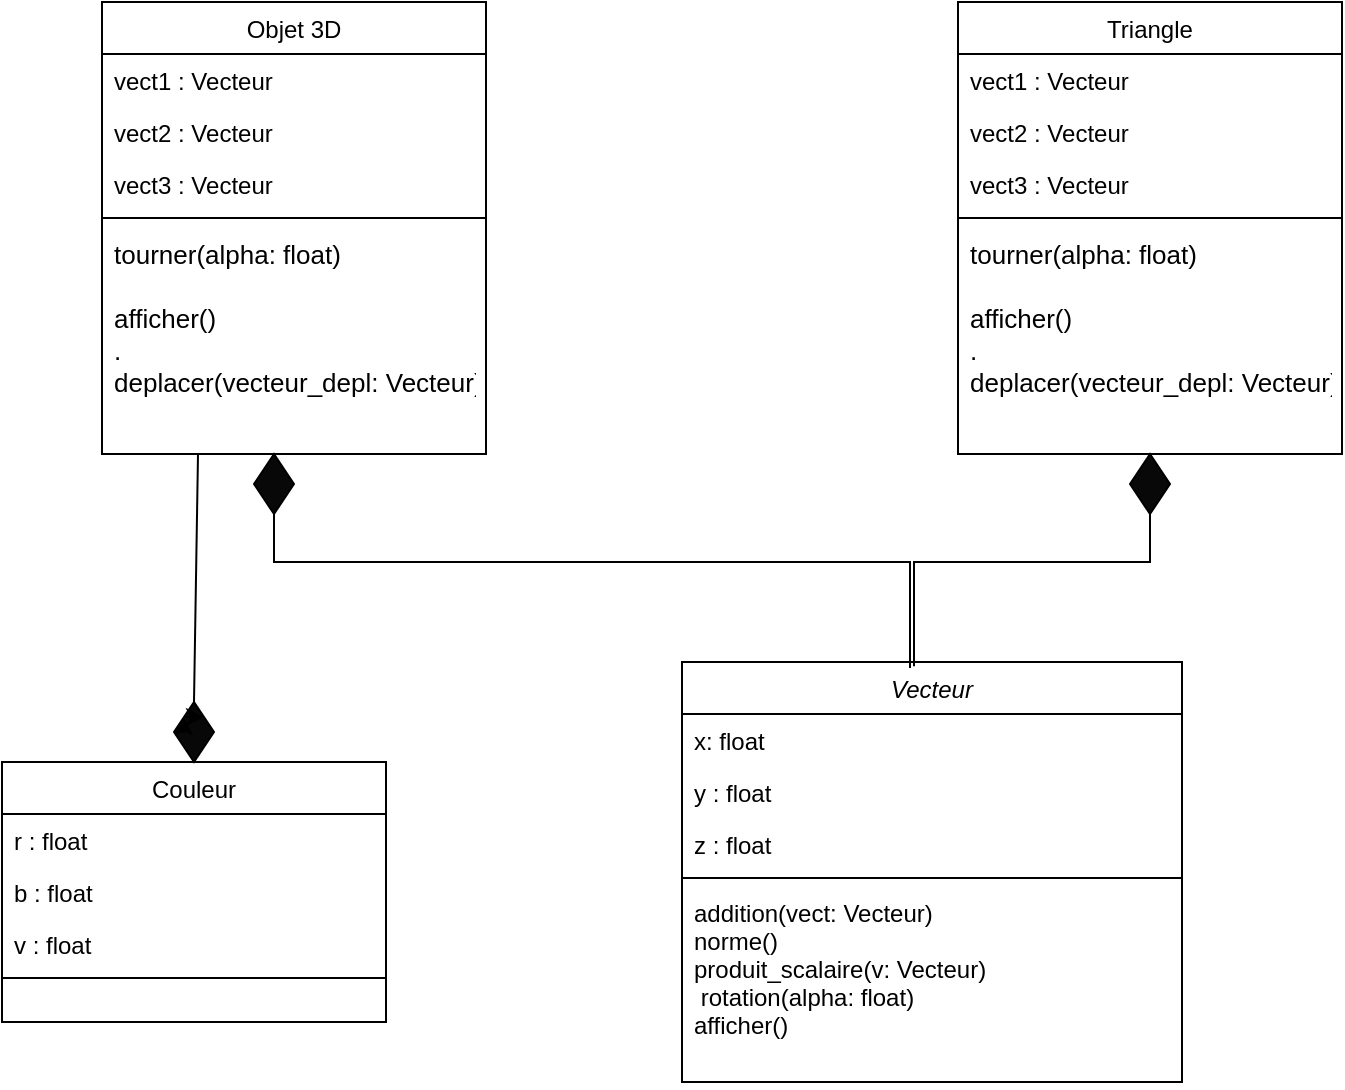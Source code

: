 <mxfile version="23.1.1" type="device">
  <diagram id="C5RBs43oDa-KdzZeNtuy" name="Page-1">
    <mxGraphModel dx="1282" dy="615" grid="1" gridSize="10" guides="1" tooltips="1" connect="1" arrows="1" fold="1" page="1" pageScale="1" pageWidth="827" pageHeight="1169" math="0" shadow="0">
      <root>
        <mxCell id="WIyWlLk6GJQsqaUBKTNV-0" />
        <mxCell id="WIyWlLk6GJQsqaUBKTNV-1" parent="WIyWlLk6GJQsqaUBKTNV-0" />
        <mxCell id="zkfFHV4jXpPFQw0GAbJ--0" value="Vecteur" style="swimlane;fontStyle=2;align=center;verticalAlign=top;childLayout=stackLayout;horizontal=1;startSize=26;horizontalStack=0;resizeParent=1;resizeLast=0;collapsible=1;marginBottom=0;rounded=0;shadow=0;strokeWidth=1;" parent="WIyWlLk6GJQsqaUBKTNV-1" vertex="1">
          <mxGeometry x="370" y="440" width="250" height="210" as="geometry">
            <mxRectangle x="230" y="140" width="160" height="26" as="alternateBounds" />
          </mxGeometry>
        </mxCell>
        <mxCell id="zkfFHV4jXpPFQw0GAbJ--1" value="x: float" style="text;align=left;verticalAlign=top;spacingLeft=4;spacingRight=4;overflow=hidden;rotatable=0;points=[[0,0.5],[1,0.5]];portConstraint=eastwest;" parent="zkfFHV4jXpPFQw0GAbJ--0" vertex="1">
          <mxGeometry y="26" width="250" height="26" as="geometry" />
        </mxCell>
        <mxCell id="zkfFHV4jXpPFQw0GAbJ--2" value="y : float" style="text;align=left;verticalAlign=top;spacingLeft=4;spacingRight=4;overflow=hidden;rotatable=0;points=[[0,0.5],[1,0.5]];portConstraint=eastwest;rounded=0;shadow=0;html=0;" parent="zkfFHV4jXpPFQw0GAbJ--0" vertex="1">
          <mxGeometry y="52" width="250" height="26" as="geometry" />
        </mxCell>
        <mxCell id="zkfFHV4jXpPFQw0GAbJ--3" value="z : float" style="text;align=left;verticalAlign=top;spacingLeft=4;spacingRight=4;overflow=hidden;rotatable=0;points=[[0,0.5],[1,0.5]];portConstraint=eastwest;rounded=0;shadow=0;html=0;" parent="zkfFHV4jXpPFQw0GAbJ--0" vertex="1">
          <mxGeometry y="78" width="250" height="26" as="geometry" />
        </mxCell>
        <mxCell id="zkfFHV4jXpPFQw0GAbJ--4" value="" style="line;html=1;strokeWidth=1;align=left;verticalAlign=middle;spacingTop=-1;spacingLeft=3;spacingRight=3;rotatable=0;labelPosition=right;points=[];portConstraint=eastwest;" parent="zkfFHV4jXpPFQw0GAbJ--0" vertex="1">
          <mxGeometry y="104" width="250" height="8" as="geometry" />
        </mxCell>
        <mxCell id="zkfFHV4jXpPFQw0GAbJ--5" value="addition(vect: Vecteur) &#xa;norme() &#xa;produit_scalaire(v: Vecteur) &#xa; rotation(alpha: float) &#xa;afficher() " style="text;align=left;verticalAlign=top;spacingLeft=4;spacingRight=4;overflow=hidden;rotatable=0;points=[[0,0.5],[1,0.5]];portConstraint=eastwest;" parent="zkfFHV4jXpPFQw0GAbJ--0" vertex="1">
          <mxGeometry y="112" width="250" height="98" as="geometry" />
        </mxCell>
        <mxCell id="zkfFHV4jXpPFQw0GAbJ--17" value="Triangle" style="swimlane;fontStyle=0;align=center;verticalAlign=top;childLayout=stackLayout;horizontal=1;startSize=26;horizontalStack=0;resizeParent=1;resizeLast=0;collapsible=1;marginBottom=0;rounded=0;shadow=0;strokeWidth=1;" parent="WIyWlLk6GJQsqaUBKTNV-1" vertex="1">
          <mxGeometry x="508" y="110" width="192" height="226" as="geometry">
            <mxRectangle x="550" y="140" width="160" height="26" as="alternateBounds" />
          </mxGeometry>
        </mxCell>
        <mxCell id="zkfFHV4jXpPFQw0GAbJ--19" value="vect1 : Vecteur" style="text;align=left;verticalAlign=top;spacingLeft=4;spacingRight=4;overflow=hidden;rotatable=0;points=[[0,0.5],[1,0.5]];portConstraint=eastwest;rounded=0;shadow=0;html=0;" parent="zkfFHV4jXpPFQw0GAbJ--17" vertex="1">
          <mxGeometry y="26" width="192" height="26" as="geometry" />
        </mxCell>
        <mxCell id="zkfFHV4jXpPFQw0GAbJ--18" value="vect2 : Vecteur" style="text;align=left;verticalAlign=top;spacingLeft=4;spacingRight=4;overflow=hidden;rotatable=0;points=[[0,0.5],[1,0.5]];portConstraint=eastwest;" parent="zkfFHV4jXpPFQw0GAbJ--17" vertex="1">
          <mxGeometry y="52" width="192" height="26" as="geometry" />
        </mxCell>
        <mxCell id="zkfFHV4jXpPFQw0GAbJ--20" value="vect3 : Vecteur" style="text;align=left;verticalAlign=top;spacingLeft=4;spacingRight=4;overflow=hidden;rotatable=0;points=[[0,0.5],[1,0.5]];portConstraint=eastwest;rounded=0;shadow=0;html=0;" parent="zkfFHV4jXpPFQw0GAbJ--17" vertex="1">
          <mxGeometry y="78" width="192" height="26" as="geometry" />
        </mxCell>
        <mxCell id="zkfFHV4jXpPFQw0GAbJ--23" value="" style="line;html=1;strokeWidth=1;align=left;verticalAlign=middle;spacingTop=-1;spacingLeft=3;spacingRight=3;rotatable=0;labelPosition=right;points=[];portConstraint=eastwest;" parent="zkfFHV4jXpPFQw0GAbJ--17" vertex="1">
          <mxGeometry y="104" width="192" height="8" as="geometry" />
        </mxCell>
        <mxCell id="zkfFHV4jXpPFQw0GAbJ--25" value="tourner(alpha: float)&#xa;&#xa;afficher()&#xa;.&#xa;deplacer(vecteur_depl: Vecteur)&#xa;" style="text;align=left;verticalAlign=top;spacingLeft=4;spacingRight=4;overflow=hidden;rotatable=0;points=[[0,0.5],[1,0.5]];portConstraint=eastwest;spacing=2;fontSize=13;" parent="zkfFHV4jXpPFQw0GAbJ--17" vertex="1">
          <mxGeometry y="112" width="192" height="98" as="geometry" />
        </mxCell>
        <mxCell id="OgBjg0mxEuAC9X10C6eh-7" value="" style="rhombus;whiteSpace=wrap;html=1;fillColor=#080808;" parent="WIyWlLk6GJQsqaUBKTNV-1" vertex="1">
          <mxGeometry x="594" y="336" width="20" height="30" as="geometry" />
        </mxCell>
        <mxCell id="OgBjg0mxEuAC9X10C6eh-8" value="" style="endArrow=none;html=1;rounded=0;entryX=0.5;entryY=1;entryDx=0;entryDy=0;exitX=0.464;exitY=0.01;exitDx=0;exitDy=0;exitPerimeter=0;" parent="WIyWlLk6GJQsqaUBKTNV-1" source="zkfFHV4jXpPFQw0GAbJ--0" target="OgBjg0mxEuAC9X10C6eh-7" edge="1">
          <mxGeometry width="50" height="50" relative="1" as="geometry">
            <mxPoint x="389" y="420" as="sourcePoint" />
            <mxPoint x="600" y="390" as="targetPoint" />
            <Array as="points">
              <mxPoint x="486" y="390" />
              <mxPoint x="604" y="390" />
            </Array>
          </mxGeometry>
        </mxCell>
        <mxCell id="OgBjg0mxEuAC9X10C6eh-11" value="Objet 3D" style="swimlane;fontStyle=0;align=center;verticalAlign=top;childLayout=stackLayout;horizontal=1;startSize=26;horizontalStack=0;resizeParent=1;resizeLast=0;collapsible=1;marginBottom=0;rounded=0;shadow=0;strokeWidth=1;" parent="WIyWlLk6GJQsqaUBKTNV-1" vertex="1">
          <mxGeometry x="80" y="110" width="192" height="226" as="geometry">
            <mxRectangle x="550" y="140" width="160" height="26" as="alternateBounds" />
          </mxGeometry>
        </mxCell>
        <mxCell id="OgBjg0mxEuAC9X10C6eh-12" value="vect1 : Vecteur" style="text;align=left;verticalAlign=top;spacingLeft=4;spacingRight=4;overflow=hidden;rotatable=0;points=[[0,0.5],[1,0.5]];portConstraint=eastwest;rounded=0;shadow=0;html=0;" parent="OgBjg0mxEuAC9X10C6eh-11" vertex="1">
          <mxGeometry y="26" width="192" height="26" as="geometry" />
        </mxCell>
        <mxCell id="OgBjg0mxEuAC9X10C6eh-13" value="vect2 : Vecteur" style="text;align=left;verticalAlign=top;spacingLeft=4;spacingRight=4;overflow=hidden;rotatable=0;points=[[0,0.5],[1,0.5]];portConstraint=eastwest;" parent="OgBjg0mxEuAC9X10C6eh-11" vertex="1">
          <mxGeometry y="52" width="192" height="26" as="geometry" />
        </mxCell>
        <mxCell id="OgBjg0mxEuAC9X10C6eh-14" value="vect3 : Vecteur" style="text;align=left;verticalAlign=top;spacingLeft=4;spacingRight=4;overflow=hidden;rotatable=0;points=[[0,0.5],[1,0.5]];portConstraint=eastwest;rounded=0;shadow=0;html=0;" parent="OgBjg0mxEuAC9X10C6eh-11" vertex="1">
          <mxGeometry y="78" width="192" height="26" as="geometry" />
        </mxCell>
        <mxCell id="OgBjg0mxEuAC9X10C6eh-15" value="" style="line;html=1;strokeWidth=1;align=left;verticalAlign=middle;spacingTop=-1;spacingLeft=3;spacingRight=3;rotatable=0;labelPosition=right;points=[];portConstraint=eastwest;" parent="OgBjg0mxEuAC9X10C6eh-11" vertex="1">
          <mxGeometry y="104" width="192" height="8" as="geometry" />
        </mxCell>
        <mxCell id="OgBjg0mxEuAC9X10C6eh-16" value="tourner(alpha: float)&#xa;&#xa;afficher()&#xa;.&#xa;deplacer(vecteur_depl: Vecteur)&#xa;" style="text;align=left;verticalAlign=top;spacingLeft=4;spacingRight=4;overflow=hidden;rotatable=0;points=[[0,0.5],[1,0.5]];portConstraint=eastwest;spacing=2;fontSize=13;" parent="OgBjg0mxEuAC9X10C6eh-11" vertex="1">
          <mxGeometry y="112" width="192" height="98" as="geometry" />
        </mxCell>
        <mxCell id="OgBjg0mxEuAC9X10C6eh-17" value="Couleur" style="swimlane;fontStyle=0;align=center;verticalAlign=top;childLayout=stackLayout;horizontal=1;startSize=26;horizontalStack=0;resizeParent=1;resizeLast=0;collapsible=1;marginBottom=0;rounded=0;shadow=0;strokeWidth=1;" parent="WIyWlLk6GJQsqaUBKTNV-1" vertex="1">
          <mxGeometry x="30" y="490" width="192" height="130" as="geometry">
            <mxRectangle x="550" y="140" width="160" height="26" as="alternateBounds" />
          </mxGeometry>
        </mxCell>
        <mxCell id="OgBjg0mxEuAC9X10C6eh-18" value="r : float" style="text;align=left;verticalAlign=top;spacingLeft=4;spacingRight=4;overflow=hidden;rotatable=0;points=[[0,0.5],[1,0.5]];portConstraint=eastwest;rounded=0;shadow=0;html=0;" parent="OgBjg0mxEuAC9X10C6eh-17" vertex="1">
          <mxGeometry y="26" width="192" height="26" as="geometry" />
        </mxCell>
        <mxCell id="OgBjg0mxEuAC9X10C6eh-19" value="b : float " style="text;align=left;verticalAlign=top;spacingLeft=4;spacingRight=4;overflow=hidden;rotatable=0;points=[[0,0.5],[1,0.5]];portConstraint=eastwest;" parent="OgBjg0mxEuAC9X10C6eh-17" vertex="1">
          <mxGeometry y="52" width="192" height="26" as="geometry" />
        </mxCell>
        <mxCell id="OgBjg0mxEuAC9X10C6eh-20" value="v : float" style="text;align=left;verticalAlign=top;spacingLeft=4;spacingRight=4;overflow=hidden;rotatable=0;points=[[0,0.5],[1,0.5]];portConstraint=eastwest;rounded=0;shadow=0;html=0;" parent="OgBjg0mxEuAC9X10C6eh-17" vertex="1">
          <mxGeometry y="78" width="192" height="26" as="geometry" />
        </mxCell>
        <mxCell id="OgBjg0mxEuAC9X10C6eh-21" value="" style="line;html=1;strokeWidth=1;align=left;verticalAlign=middle;spacingTop=-1;spacingLeft=3;spacingRight=3;rotatable=0;labelPosition=right;points=[];portConstraint=eastwest;" parent="OgBjg0mxEuAC9X10C6eh-17" vertex="1">
          <mxGeometry y="104" width="192" height="8" as="geometry" />
        </mxCell>
        <mxCell id="zqSFvt61hn1VC_28sJNT-0" value="" style="endArrow=none;html=1;rounded=0;exitX=0.456;exitY=0.014;exitDx=0;exitDy=0;exitPerimeter=0;entryX=0.5;entryY=1;entryDx=0;entryDy=0;" parent="WIyWlLk6GJQsqaUBKTNV-1" source="zkfFHV4jXpPFQw0GAbJ--0" target="zqSFvt61hn1VC_28sJNT-1" edge="1">
          <mxGeometry width="50" height="50" relative="1" as="geometry">
            <mxPoint x="496" y="452" as="sourcePoint" />
            <mxPoint x="180" y="370" as="targetPoint" />
            <Array as="points">
              <mxPoint x="484" y="390" />
              <mxPoint x="166" y="390" />
            </Array>
          </mxGeometry>
        </mxCell>
        <mxCell id="zqSFvt61hn1VC_28sJNT-1" value="" style="rhombus;whiteSpace=wrap;html=1;fillColor=#080808;" parent="WIyWlLk6GJQsqaUBKTNV-1" vertex="1">
          <mxGeometry x="156" y="336" width="20" height="30" as="geometry" />
        </mxCell>
        <mxCell id="zR7fCdo0LPTO9h22xp_Y-0" value="" style="rhombus;whiteSpace=wrap;html=1;fillColor=#080808;" parent="WIyWlLk6GJQsqaUBKTNV-1" vertex="1">
          <mxGeometry x="116" y="460" width="20" height="30" as="geometry" />
        </mxCell>
        <mxCell id="zR7fCdo0LPTO9h22xp_Y-1" style="edgeStyle=orthogonalEdgeStyle;rounded=0;orthogonalLoop=1;jettySize=auto;html=1;exitX=0;exitY=0.5;exitDx=0;exitDy=0;entryX=0;entryY=0;entryDx=0;entryDy=0;" parent="WIyWlLk6GJQsqaUBKTNV-1" source="zR7fCdo0LPTO9h22xp_Y-0" target="zR7fCdo0LPTO9h22xp_Y-0" edge="1">
          <mxGeometry relative="1" as="geometry" />
        </mxCell>
        <mxCell id="zR7fCdo0LPTO9h22xp_Y-6" value="" style="endArrow=none;html=1;rounded=0;exitX=0.5;exitY=0;exitDx=0;exitDy=0;entryX=0.25;entryY=1;entryDx=0;entryDy=0;" parent="WIyWlLk6GJQsqaUBKTNV-1" source="zR7fCdo0LPTO9h22xp_Y-0" target="OgBjg0mxEuAC9X10C6eh-11" edge="1">
          <mxGeometry width="50" height="50" relative="1" as="geometry">
            <mxPoint x="388" y="487" as="sourcePoint" />
            <mxPoint x="70" y="410" as="targetPoint" />
            <Array as="points" />
          </mxGeometry>
        </mxCell>
        <mxCell id="zR7fCdo0LPTO9h22xp_Y-8" style="edgeStyle=orthogonalEdgeStyle;rounded=0;orthogonalLoop=1;jettySize=auto;html=1;exitX=0;exitY=0;exitDx=0;exitDy=0;entryX=1;entryY=0;entryDx=0;entryDy=0;" parent="WIyWlLk6GJQsqaUBKTNV-1" source="zR7fCdo0LPTO9h22xp_Y-0" target="zR7fCdo0LPTO9h22xp_Y-0" edge="1">
          <mxGeometry relative="1" as="geometry" />
        </mxCell>
      </root>
    </mxGraphModel>
  </diagram>
</mxfile>
